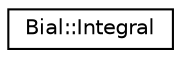 digraph "Graphical Class Hierarchy"
{
  edge [fontname="Helvetica",fontsize="10",labelfontname="Helvetica",labelfontsize="10"];
  node [fontname="Helvetica",fontsize="10",shape=record];
  rankdir="LR";
  Node1 [label="Bial::Integral",height=0.2,width=0.4,color="black", fillcolor="white", style="filled",URL="$class_bial_1_1_integral.html",tooltip="A class to handle integral image. "];
}
